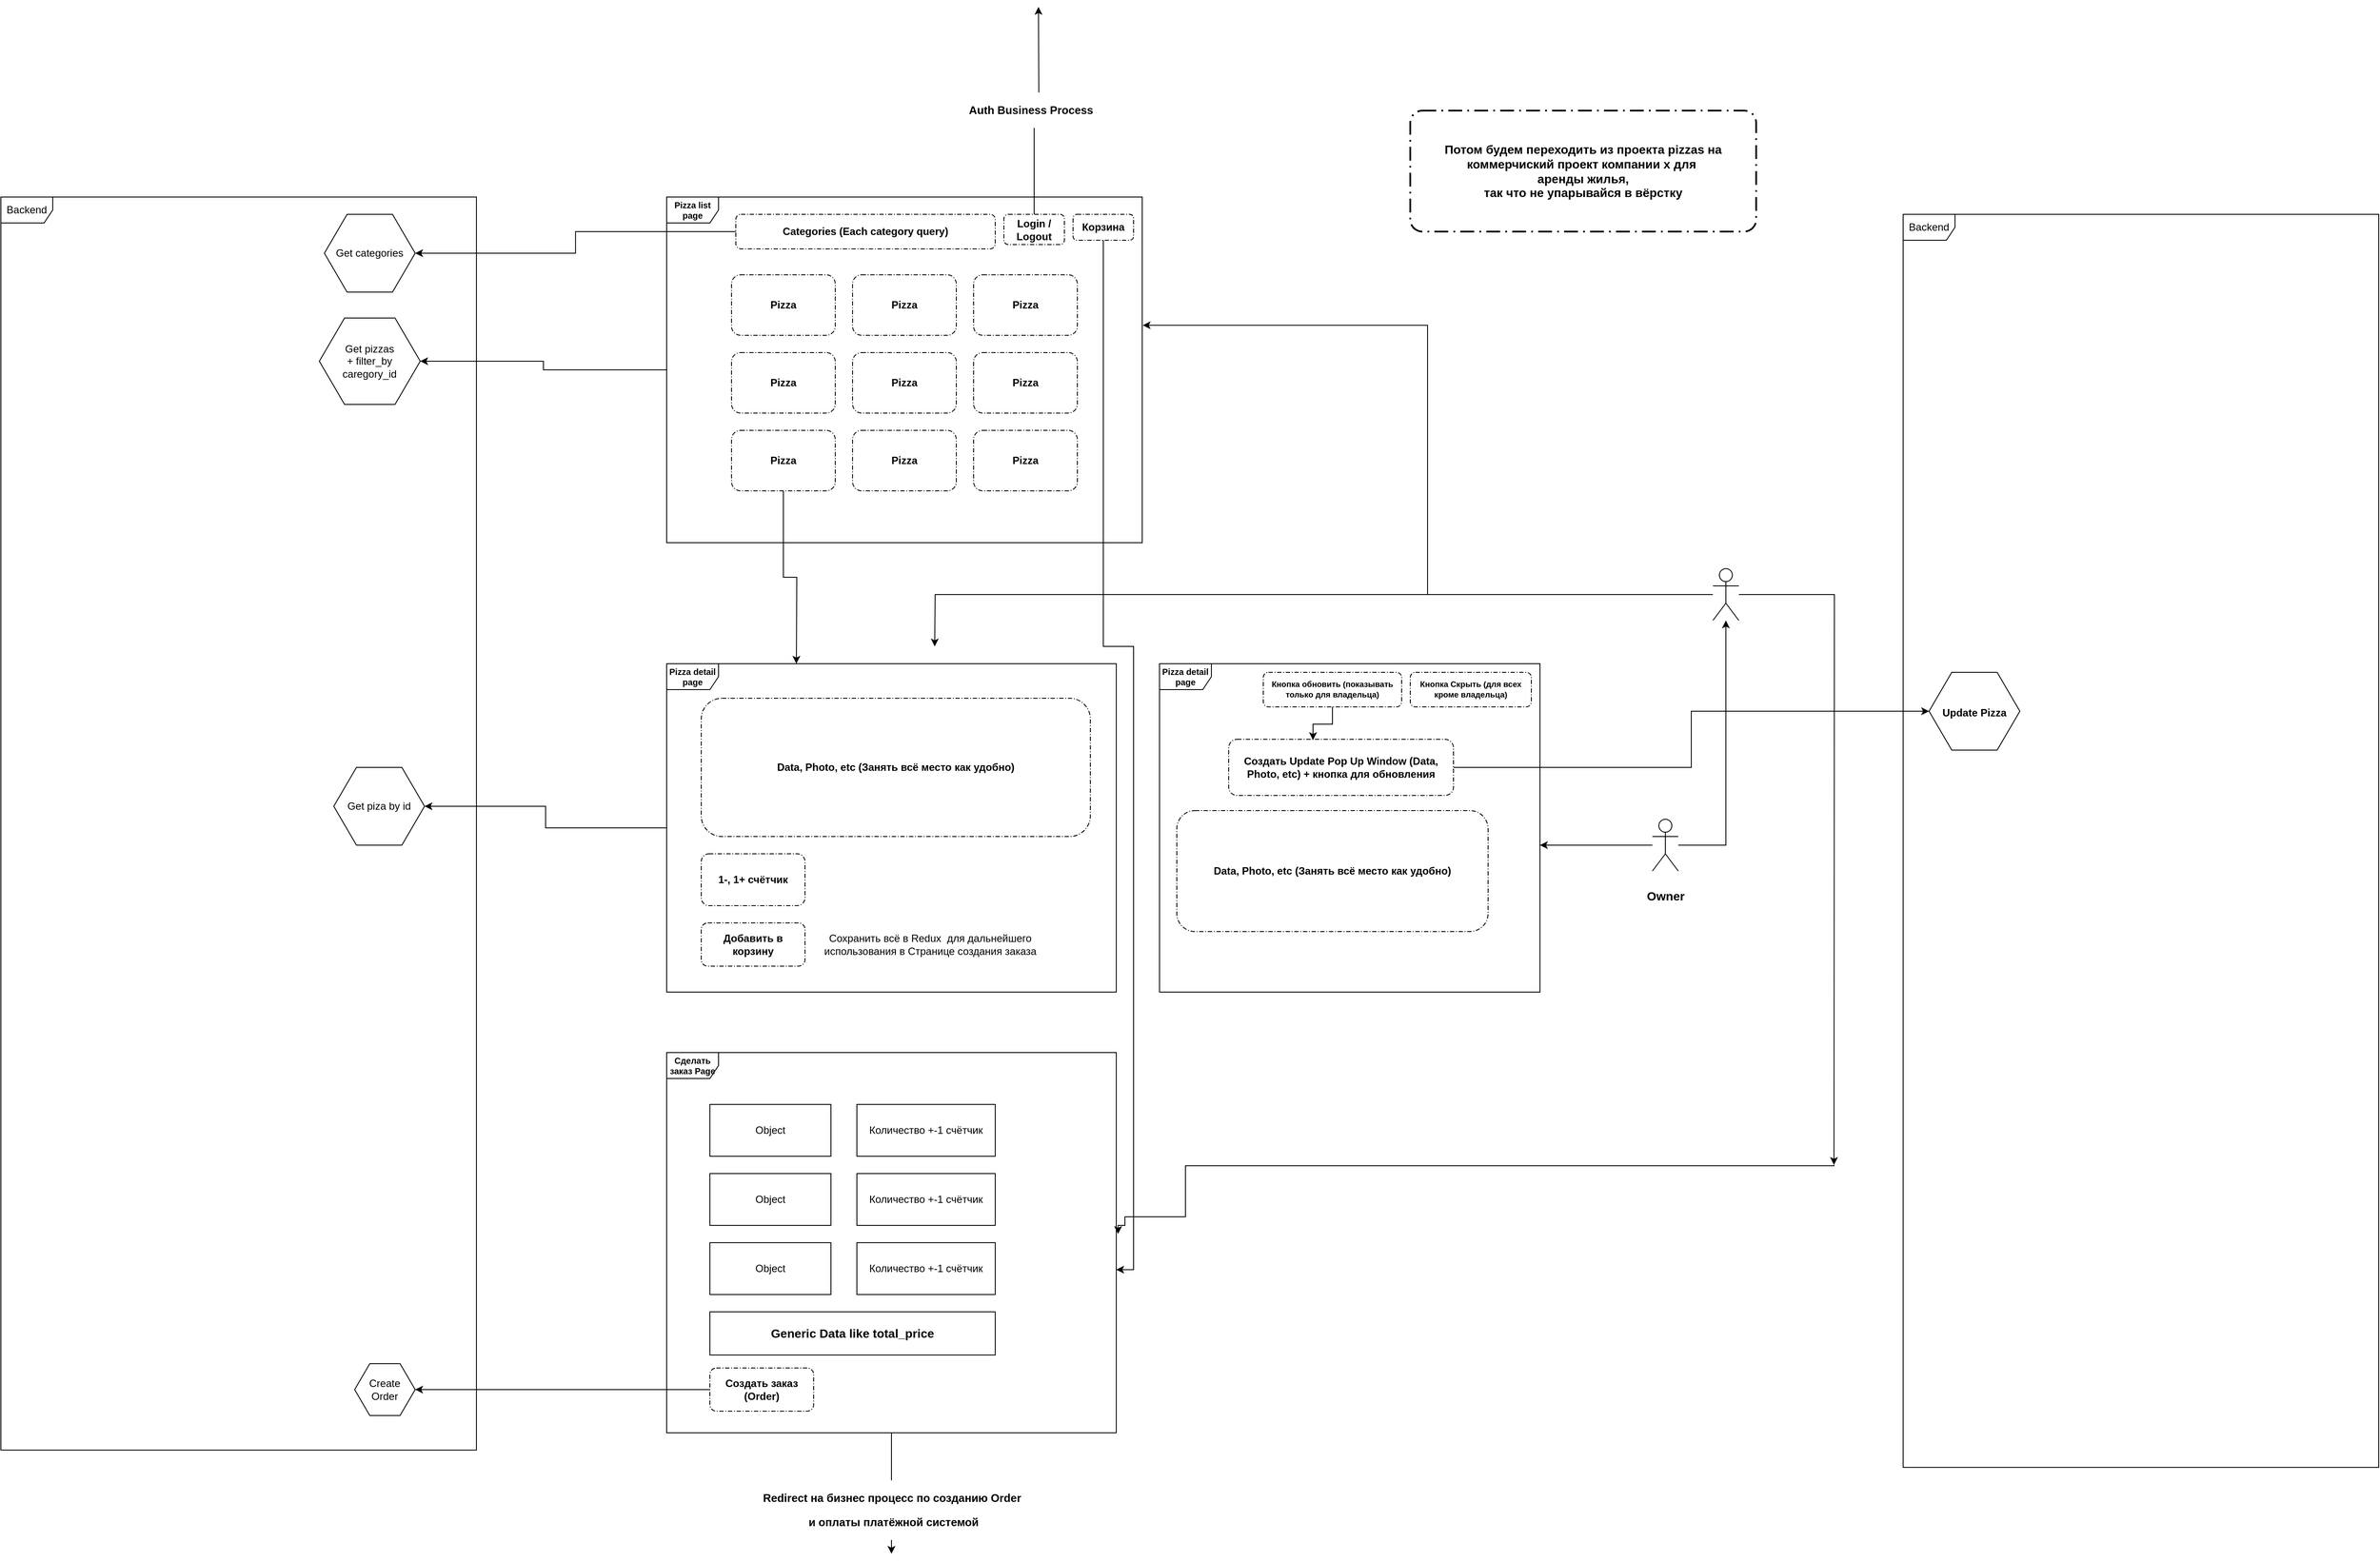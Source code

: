<mxfile version="24.6.4" type="device">
  <diagram id="R2lEEEUBdFMjLlhIrx00" name="Page-1">
    <mxGraphModel dx="4435" dy="3195" grid="1" gridSize="10" guides="1" tooltips="1" connect="1" arrows="1" fold="1" page="1" pageScale="1" pageWidth="850" pageHeight="1100" math="0" shadow="0" extFonts="Permanent Marker^https://fonts.googleapis.com/css?family=Permanent+Marker">
      <root>
        <mxCell id="0" />
        <mxCell id="1" parent="0" />
        <mxCell id="tLZzEFcxGO2p9wziNyOv-50" style="edgeStyle=orthogonalEdgeStyle;rounded=0;orthogonalLoop=1;jettySize=auto;html=1;entryX=1;entryY=0.5;entryDx=0;entryDy=0;" edge="1" parent="1" source="tLZzEFcxGO2p9wziNyOv-1" target="tLZzEFcxGO2p9wziNyOv-48">
          <mxGeometry relative="1" as="geometry" />
        </mxCell>
        <mxCell id="tLZzEFcxGO2p9wziNyOv-1" value="&lt;h5&gt;Pizza list page&lt;/h5&gt;" style="shape=umlFrame;whiteSpace=wrap;html=1;pointerEvents=0;" vertex="1" parent="1">
          <mxGeometry x="170" y="140" width="550" height="400" as="geometry" />
        </mxCell>
        <mxCell id="tLZzEFcxGO2p9wziNyOv-6" value="&lt;h2&gt;Pizza&lt;/h2&gt;" style="points=[[0.25,0,0],[0.5,0,0],[0.75,0,0],[1,0.25,0],[1,0.5,0],[1,0.75,0],[0.75,1,0],[0.5,1,0],[0.25,1,0],[0,0.75,0],[0,0.5,0],[0,0.25,0]];rounded=1;dashed=1;dashPattern=5 2 1 2;labelPosition=center;verticalLabelPosition=middle;align=center;verticalAlign=middle;fontSize=8;html=1;whiteSpace=wrap;" vertex="1" parent="1">
          <mxGeometry x="245" y="230" width="120" height="70" as="geometry" />
        </mxCell>
        <mxCell id="tLZzEFcxGO2p9wziNyOv-7" value="&lt;h2&gt;Pizza&lt;/h2&gt;" style="points=[[0.25,0,0],[0.5,0,0],[0.75,0,0],[1,0.25,0],[1,0.5,0],[1,0.75,0],[0.75,1,0],[0.5,1,0],[0.25,1,0],[0,0.75,0],[0,0.5,0],[0,0.25,0]];rounded=1;dashed=1;dashPattern=5 2 1 2;labelPosition=center;verticalLabelPosition=middle;align=center;verticalAlign=middle;fontSize=8;html=1;whiteSpace=wrap;" vertex="1" parent="1">
          <mxGeometry x="245" y="320" width="120" height="70" as="geometry" />
        </mxCell>
        <mxCell id="tLZzEFcxGO2p9wziNyOv-8" value="&lt;h2&gt;Pizza&lt;/h2&gt;" style="points=[[0.25,0,0],[0.5,0,0],[0.75,0,0],[1,0.25,0],[1,0.5,0],[1,0.75,0],[0.75,1,0],[0.5,1,0],[0.25,1,0],[0,0.75,0],[0,0.5,0],[0,0.25,0]];rounded=1;dashed=1;dashPattern=5 2 1 2;labelPosition=center;verticalLabelPosition=middle;align=center;verticalAlign=middle;fontSize=8;html=1;whiteSpace=wrap;" vertex="1" parent="1">
          <mxGeometry x="385" y="320" width="120" height="70" as="geometry" />
        </mxCell>
        <mxCell id="tLZzEFcxGO2p9wziNyOv-9" value="&lt;h2&gt;Pizza&lt;/h2&gt;" style="points=[[0.25,0,0],[0.5,0,0],[0.75,0,0],[1,0.25,0],[1,0.5,0],[1,0.75,0],[0.75,1,0],[0.5,1,0],[0.25,1,0],[0,0.75,0],[0,0.5,0],[0,0.25,0]];rounded=1;dashed=1;dashPattern=5 2 1 2;labelPosition=center;verticalLabelPosition=middle;align=center;verticalAlign=middle;fontSize=8;html=1;whiteSpace=wrap;" vertex="1" parent="1">
          <mxGeometry x="385" y="230" width="120" height="70" as="geometry" />
        </mxCell>
        <mxCell id="tLZzEFcxGO2p9wziNyOv-12" value="&lt;h2&gt;Pizza&lt;/h2&gt;" style="points=[[0.25,0,0],[0.5,0,0],[0.75,0,0],[1,0.25,0],[1,0.5,0],[1,0.75,0],[0.75,1,0],[0.5,1,0],[0.25,1,0],[0,0.75,0],[0,0.5,0],[0,0.25,0]];rounded=1;dashed=1;dashPattern=5 2 1 2;labelPosition=center;verticalLabelPosition=middle;align=center;verticalAlign=middle;fontSize=8;html=1;whiteSpace=wrap;" vertex="1" parent="1">
          <mxGeometry x="525" y="230" width="120" height="70" as="geometry" />
        </mxCell>
        <mxCell id="tLZzEFcxGO2p9wziNyOv-13" value="&lt;h2&gt;Pizza&lt;/h2&gt;" style="points=[[0.25,0,0],[0.5,0,0],[0.75,0,0],[1,0.25,0],[1,0.5,0],[1,0.75,0],[0.75,1,0],[0.5,1,0],[0.25,1,0],[0,0.75,0],[0,0.5,0],[0,0.25,0]];rounded=1;dashed=1;dashPattern=5 2 1 2;labelPosition=center;verticalLabelPosition=middle;align=center;verticalAlign=middle;fontSize=8;html=1;whiteSpace=wrap;" vertex="1" parent="1">
          <mxGeometry x="525" y="320" width="120" height="70" as="geometry" />
        </mxCell>
        <mxCell id="tLZzEFcxGO2p9wziNyOv-17" style="edgeStyle=orthogonalEdgeStyle;rounded=0;orthogonalLoop=1;jettySize=auto;html=1;" edge="1" parent="1" source="tLZzEFcxGO2p9wziNyOv-14">
          <mxGeometry relative="1" as="geometry">
            <mxPoint x="320" y="680" as="targetPoint" />
          </mxGeometry>
        </mxCell>
        <mxCell id="tLZzEFcxGO2p9wziNyOv-14" value="&lt;h2&gt;Pizza&lt;/h2&gt;" style="points=[[0.25,0,0],[0.5,0,0],[0.75,0,0],[1,0.25,0],[1,0.5,0],[1,0.75,0],[0.75,1,0],[0.5,1,0],[0.25,1,0],[0,0.75,0],[0,0.5,0],[0,0.25,0]];rounded=1;dashed=1;dashPattern=5 2 1 2;labelPosition=center;verticalLabelPosition=middle;align=center;verticalAlign=middle;fontSize=8;html=1;whiteSpace=wrap;" vertex="1" parent="1">
          <mxGeometry x="245" y="410" width="120" height="70" as="geometry" />
        </mxCell>
        <mxCell id="tLZzEFcxGO2p9wziNyOv-15" value="&lt;h2&gt;Pizza&lt;/h2&gt;" style="points=[[0.25,0,0],[0.5,0,0],[0.75,0,0],[1,0.25,0],[1,0.5,0],[1,0.75,0],[0.75,1,0],[0.5,1,0],[0.25,1,0],[0,0.75,0],[0,0.5,0],[0,0.25,0]];rounded=1;dashed=1;dashPattern=5 2 1 2;labelPosition=center;verticalLabelPosition=middle;align=center;verticalAlign=middle;fontSize=8;html=1;whiteSpace=wrap;" vertex="1" parent="1">
          <mxGeometry x="385" y="410" width="120" height="70" as="geometry" />
        </mxCell>
        <mxCell id="tLZzEFcxGO2p9wziNyOv-16" value="&lt;h2&gt;Pizza&lt;/h2&gt;" style="points=[[0.25,0,0],[0.5,0,0],[0.75,0,0],[1,0.25,0],[1,0.5,0],[1,0.75,0],[0.75,1,0],[0.5,1,0],[0.25,1,0],[0,0.75,0],[0,0.5,0],[0,0.25,0]];rounded=1;dashed=1;dashPattern=5 2 1 2;labelPosition=center;verticalLabelPosition=middle;align=center;verticalAlign=middle;fontSize=8;html=1;whiteSpace=wrap;" vertex="1" parent="1">
          <mxGeometry x="525" y="410" width="120" height="70" as="geometry" />
        </mxCell>
        <mxCell id="tLZzEFcxGO2p9wziNyOv-73" style="edgeStyle=orthogonalEdgeStyle;rounded=0;orthogonalLoop=1;jettySize=auto;html=1;" edge="1" parent="1" source="tLZzEFcxGO2p9wziNyOv-18" target="tLZzEFcxGO2p9wziNyOv-69">
          <mxGeometry relative="1" as="geometry" />
        </mxCell>
        <mxCell id="tLZzEFcxGO2p9wziNyOv-18" value="&lt;h5&gt;Pizza detail page&lt;/h5&gt;" style="shape=umlFrame;whiteSpace=wrap;html=1;pointerEvents=0;" vertex="1" parent="1">
          <mxGeometry x="170" y="680" width="520" height="380" as="geometry" />
        </mxCell>
        <mxCell id="tLZzEFcxGO2p9wziNyOv-23" value="&lt;h2&gt;Добавить в корзину&lt;/h2&gt;" style="points=[[0.25,0,0],[0.5,0,0],[0.75,0,0],[1,0.25,0],[1,0.5,0],[1,0.75,0],[0.75,1,0],[0.5,1,0],[0.25,1,0],[0,0.75,0],[0,0.5,0],[0,0.25,0]];rounded=1;dashed=1;dashPattern=5 2 1 2;labelPosition=center;verticalLabelPosition=middle;align=center;verticalAlign=middle;fontSize=8;html=1;whiteSpace=wrap;" vertex="1" parent="1">
          <mxGeometry x="210" y="980" width="120" height="50" as="geometry" />
        </mxCell>
        <mxCell id="tLZzEFcxGO2p9wziNyOv-24" value="&lt;h2&gt;1-, 1+ счётчик&lt;/h2&gt;" style="points=[[0.25,0,0],[0.5,0,0],[0.75,0,0],[1,0.25,0],[1,0.5,0],[1,0.75,0],[0.75,1,0],[0.5,1,0],[0.25,1,0],[0,0.75,0],[0,0.5,0],[0,0.25,0]];rounded=1;dashed=1;dashPattern=5 2 1 2;labelPosition=center;verticalLabelPosition=middle;align=center;verticalAlign=middle;fontSize=8;html=1;whiteSpace=wrap;" vertex="1" parent="1">
          <mxGeometry x="210" y="900" width="120" height="60" as="geometry" />
        </mxCell>
        <mxCell id="tLZzEFcxGO2p9wziNyOv-105" style="edgeStyle=orthogonalEdgeStyle;rounded=0;orthogonalLoop=1;jettySize=auto;html=1;" edge="1" parent="1" source="tLZzEFcxGO2p9wziNyOv-32">
          <mxGeometry relative="1" as="geometry">
            <mxPoint x="430" y="1710" as="targetPoint" />
          </mxGeometry>
        </mxCell>
        <mxCell id="tLZzEFcxGO2p9wziNyOv-106" value="&lt;h3&gt;Redirect на бизнес процесс по созданию Order&amp;nbsp;&lt;/h3&gt;&lt;h3&gt;и оплаты платёжной системой&lt;/h3&gt;" style="edgeLabel;html=1;align=center;verticalAlign=middle;resizable=0;points=[];" vertex="1" connectable="0" parent="tLZzEFcxGO2p9wziNyOv-105">
          <mxGeometry x="0.275" y="1" relative="1" as="geometry">
            <mxPoint as="offset" />
          </mxGeometry>
        </mxCell>
        <mxCell id="tLZzEFcxGO2p9wziNyOv-32" value="&lt;h5&gt;Сделать заказ Page&lt;/h5&gt;" style="shape=umlFrame;whiteSpace=wrap;html=1;pointerEvents=0;" vertex="1" parent="1">
          <mxGeometry x="170" y="1130" width="520" height="440" as="geometry" />
        </mxCell>
        <mxCell id="tLZzEFcxGO2p9wziNyOv-35" value="&lt;h2&gt;Data, Photo, etc (Занять всё место как удобно)&lt;/h2&gt;" style="points=[[0.25,0,0],[0.5,0,0],[0.75,0,0],[1,0.25,0],[1,0.5,0],[1,0.75,0],[0.75,1,0],[0.5,1,0],[0.25,1,0],[0,0.75,0],[0,0.5,0],[0,0.25,0]];rounded=1;dashed=1;dashPattern=5 2 1 2;labelPosition=center;verticalLabelPosition=middle;align=center;verticalAlign=middle;fontSize=8;html=1;whiteSpace=wrap;" vertex="1" parent="1">
          <mxGeometry x="210" y="720" width="450" height="160" as="geometry" />
        </mxCell>
        <mxCell id="tLZzEFcxGO2p9wziNyOv-36" value="Object" style="html=1;whiteSpace=wrap;" vertex="1" parent="1">
          <mxGeometry x="220" y="1190" width="140" height="60" as="geometry" />
        </mxCell>
        <mxCell id="tLZzEFcxGO2p9wziNyOv-37" value="Object" style="html=1;whiteSpace=wrap;" vertex="1" parent="1">
          <mxGeometry x="220" y="1270" width="140" height="60" as="geometry" />
        </mxCell>
        <mxCell id="tLZzEFcxGO2p9wziNyOv-38" value="Object" style="html=1;whiteSpace=wrap;" vertex="1" parent="1">
          <mxGeometry x="220" y="1350" width="140" height="60" as="geometry" />
        </mxCell>
        <mxCell id="tLZzEFcxGO2p9wziNyOv-39" value="Количество +-1 счётчик" style="html=1;whiteSpace=wrap;" vertex="1" parent="1">
          <mxGeometry x="390" y="1350" width="160" height="60" as="geometry" />
        </mxCell>
        <mxCell id="tLZzEFcxGO2p9wziNyOv-40" value="Количество +-1 счётчик" style="html=1;whiteSpace=wrap;" vertex="1" parent="1">
          <mxGeometry x="390" y="1270" width="160" height="60" as="geometry" />
        </mxCell>
        <mxCell id="tLZzEFcxGO2p9wziNyOv-41" value="Количество +-1 счётчик" style="html=1;whiteSpace=wrap;" vertex="1" parent="1">
          <mxGeometry x="390" y="1190" width="160" height="60" as="geometry" />
        </mxCell>
        <mxCell id="tLZzEFcxGO2p9wziNyOv-45" style="edgeStyle=orthogonalEdgeStyle;rounded=0;orthogonalLoop=1;jettySize=auto;html=1;entryX=1;entryY=0.5;entryDx=0;entryDy=0;" edge="1" parent="1" source="tLZzEFcxGO2p9wziNyOv-44" target="tLZzEFcxGO2p9wziNyOv-47">
          <mxGeometry relative="1" as="geometry">
            <mxPoint x="60" y="1515" as="targetPoint" />
          </mxGeometry>
        </mxCell>
        <mxCell id="tLZzEFcxGO2p9wziNyOv-44" value="&lt;h2&gt;Cоздать заказ (Order)&lt;/h2&gt;" style="points=[[0.25,0,0],[0.5,0,0],[0.75,0,0],[1,0.25,0],[1,0.5,0],[1,0.75,0],[0.75,1,0],[0.5,1,0],[0.25,1,0],[0,0.75,0],[0,0.5,0],[0,0.25,0]];rounded=1;dashed=1;dashPattern=5 2 1 2;labelPosition=center;verticalLabelPosition=middle;align=center;verticalAlign=middle;fontSize=8;html=1;whiteSpace=wrap;" vertex="1" parent="1">
          <mxGeometry x="220" y="1495" width="120" height="50" as="geometry" />
        </mxCell>
        <mxCell id="tLZzEFcxGO2p9wziNyOv-46" value="Backend" style="shape=umlFrame;whiteSpace=wrap;html=1;pointerEvents=0;" vertex="1" parent="1">
          <mxGeometry x="-600" y="140" width="550" height="1450" as="geometry" />
        </mxCell>
        <mxCell id="tLZzEFcxGO2p9wziNyOv-47" value="Create Order" style="shape=mxgraph.bpmn.conversation;perimeter=hexagonPerimeter2;whiteSpace=wrap;html=1;aspect=fixed;bpmnConversationType=conv;" vertex="1" parent="1">
          <mxGeometry x="-190.83" y="1490" width="70" height="60" as="geometry" />
        </mxCell>
        <mxCell id="tLZzEFcxGO2p9wziNyOv-48" value="Get pizzas&lt;div&gt;+ filter_by caregory_id&lt;/div&gt;" style="shape=mxgraph.bpmn.conversation;perimeter=hexagonPerimeter2;whiteSpace=wrap;html=1;aspect=fixed;bpmnConversationType=conv;" vertex="1" parent="1">
          <mxGeometry x="-231.67" y="280" width="116.67" height="100" as="geometry" />
        </mxCell>
        <mxCell id="tLZzEFcxGO2p9wziNyOv-83" style="edgeStyle=orthogonalEdgeStyle;rounded=0;orthogonalLoop=1;jettySize=auto;html=1;" edge="1" parent="1" source="tLZzEFcxGO2p9wziNyOv-51">
          <mxGeometry relative="1" as="geometry">
            <mxPoint x="480" y="660" as="targetPoint" />
          </mxGeometry>
        </mxCell>
        <mxCell id="tLZzEFcxGO2p9wziNyOv-85" style="rounded=0;orthogonalLoop=1;jettySize=auto;html=1;edgeStyle=orthogonalEdgeStyle;" edge="1" parent="1" source="tLZzEFcxGO2p9wziNyOv-51">
          <mxGeometry relative="1" as="geometry">
            <mxPoint x="1520" y="1260" as="targetPoint" />
          </mxGeometry>
        </mxCell>
        <mxCell id="tLZzEFcxGO2p9wziNyOv-51" value="&lt;h2&gt;&lt;font color=&quot;#ffffff&quot;&gt;User&lt;/font&gt;&lt;/h2&gt;" style="shape=umlActor;verticalLabelPosition=bottom;verticalAlign=top;html=1;" vertex="1" parent="1">
          <mxGeometry x="1380" y="570" width="30" height="60" as="geometry" />
        </mxCell>
        <mxCell id="tLZzEFcxGO2p9wziNyOv-62" style="edgeStyle=orthogonalEdgeStyle;rounded=0;orthogonalLoop=1;jettySize=auto;html=1;" edge="1" parent="1" source="tLZzEFcxGO2p9wziNyOv-61" target="tLZzEFcxGO2p9wziNyOv-51">
          <mxGeometry relative="1" as="geometry" />
        </mxCell>
        <mxCell id="tLZzEFcxGO2p9wziNyOv-78" style="edgeStyle=orthogonalEdgeStyle;rounded=0;orthogonalLoop=1;jettySize=auto;html=1;" edge="1" parent="1" source="tLZzEFcxGO2p9wziNyOv-61" target="tLZzEFcxGO2p9wziNyOv-77">
          <mxGeometry relative="1" as="geometry">
            <Array as="points">
              <mxPoint x="1210" y="890" />
              <mxPoint x="1210" y="890" />
            </Array>
          </mxGeometry>
        </mxCell>
        <mxCell id="tLZzEFcxGO2p9wziNyOv-61" value="&lt;h3&gt;Owner&lt;/h3&gt;" style="shape=umlActor;verticalLabelPosition=bottom;verticalAlign=top;html=1;" vertex="1" parent="1">
          <mxGeometry x="1310" y="860" width="30" height="60" as="geometry" />
        </mxCell>
        <mxCell id="tLZzEFcxGO2p9wziNyOv-69" value="Get piza by id" style="shape=mxgraph.bpmn.conversation;perimeter=hexagonPerimeter2;whiteSpace=wrap;html=1;aspect=fixed;bpmnConversationType=conv;" vertex="1" parent="1">
          <mxGeometry x="-215" y="800" width="105" height="90" as="geometry" />
        </mxCell>
        <mxCell id="tLZzEFcxGO2p9wziNyOv-74" value="&lt;h2&gt;Корзина&lt;/h2&gt;" style="points=[[0.25,0,0],[0.5,0,0],[0.75,0,0],[1,0.25,0],[1,0.5,0],[1,0.75,0],[0.75,1,0],[0.5,1,0],[0.25,1,0],[0,0.75,0],[0,0.5,0],[0,0.25,0]];rounded=1;dashed=1;dashPattern=5 2 1 2;labelPosition=center;verticalLabelPosition=middle;align=center;verticalAlign=middle;fontSize=8;html=1;whiteSpace=wrap;" vertex="1" parent="1">
          <mxGeometry x="640" y="160" width="70" height="30" as="geometry" />
        </mxCell>
        <mxCell id="tLZzEFcxGO2p9wziNyOv-75" style="edgeStyle=orthogonalEdgeStyle;rounded=0;orthogonalLoop=1;jettySize=auto;html=1;entryX=1;entryY=0.571;entryDx=0;entryDy=0;entryPerimeter=0;" edge="1" parent="1" source="tLZzEFcxGO2p9wziNyOv-74" target="tLZzEFcxGO2p9wziNyOv-32">
          <mxGeometry relative="1" as="geometry" />
        </mxCell>
        <mxCell id="tLZzEFcxGO2p9wziNyOv-76" value="Сохранить всё в Redux&amp;nbsp; для дальнейшего использования в Странице создания заказа" style="text;html=1;strokeColor=none;fillColor=none;align=center;verticalAlign=middle;whiteSpace=wrap;rounded=0;" vertex="1" parent="1">
          <mxGeometry x="340" y="980" width="270" height="50" as="geometry" />
        </mxCell>
        <mxCell id="tLZzEFcxGO2p9wziNyOv-77" value="&lt;h5&gt;Pizza detail page&lt;/h5&gt;" style="shape=umlFrame;whiteSpace=wrap;html=1;pointerEvents=0;" vertex="1" parent="1">
          <mxGeometry x="740" y="680" width="440" height="380" as="geometry" />
        </mxCell>
        <mxCell id="tLZzEFcxGO2p9wziNyOv-82" style="edgeStyle=orthogonalEdgeStyle;rounded=0;orthogonalLoop=1;jettySize=auto;html=1;entryX=1.001;entryY=0.371;entryDx=0;entryDy=0;entryPerimeter=0;" edge="1" parent="1" source="tLZzEFcxGO2p9wziNyOv-51" target="tLZzEFcxGO2p9wziNyOv-1">
          <mxGeometry relative="1" as="geometry" />
        </mxCell>
        <mxCell id="tLZzEFcxGO2p9wziNyOv-89" style="edgeStyle=orthogonalEdgeStyle;rounded=0;orthogonalLoop=1;jettySize=auto;html=1;entryX=1.004;entryY=0.477;entryDx=0;entryDy=0;entryPerimeter=0;" edge="1" parent="1" target="tLZzEFcxGO2p9wziNyOv-32">
          <mxGeometry relative="1" as="geometry">
            <mxPoint x="620" y="1320" as="targetPoint" />
            <mxPoint x="1520" y="1260" as="sourcePoint" />
            <Array as="points">
              <mxPoint x="1520" y="1261" />
              <mxPoint x="770" y="1261" />
              <mxPoint x="770" y="1320" />
              <mxPoint x="700" y="1320" />
              <mxPoint x="700" y="1330" />
            </Array>
          </mxGeometry>
        </mxCell>
        <mxCell id="tLZzEFcxGO2p9wziNyOv-90" value="&lt;h3&gt;Потом будем переходить из проекта pizzas на коммерчиский проект компании x для&amp;nbsp;&lt;br&gt;аренды жилья,&lt;br&gt;так что не упарывайся в вёрстку&lt;/h3&gt;" style="points=[[0.25,0,0],[0.5,0,0],[0.75,0,0],[1,0.25,0],[1,0.5,0],[1,0.75,0],[0.75,1,0],[0.5,1,0],[0.25,1,0],[0,0.75,0],[0,0.5,0],[0,0.25,0]];rounded=1;arcSize=10;dashed=1;fillColor=none;gradientColor=none;dashPattern=8 3 1 3;strokeWidth=2;whiteSpace=wrap;html=1;" vertex="1" parent="1">
          <mxGeometry x="1030" y="40" width="400" height="140" as="geometry" />
        </mxCell>
        <mxCell id="tLZzEFcxGO2p9wziNyOv-92" value="&lt;h2&gt;Data, Photo, etc (Занять всё место как удобно)&lt;/h2&gt;" style="points=[[0.25,0,0],[0.5,0,0],[0.75,0,0],[1,0.25,0],[1,0.5,0],[1,0.75,0],[0.75,1,0],[0.5,1,0],[0.25,1,0],[0,0.75,0],[0,0.5,0],[0,0.25,0]];rounded=1;dashed=1;dashPattern=5 2 1 2;labelPosition=center;verticalLabelPosition=middle;align=center;verticalAlign=middle;fontSize=8;html=1;whiteSpace=wrap;" vertex="1" parent="1">
          <mxGeometry x="760" y="850" width="360" height="140" as="geometry" />
        </mxCell>
        <mxCell id="tLZzEFcxGO2p9wziNyOv-100" style="edgeStyle=orthogonalEdgeStyle;rounded=0;orthogonalLoop=1;jettySize=auto;html=1;entryX=0;entryY=0.5;entryDx=0;entryDy=0;" edge="1" parent="1" source="tLZzEFcxGO2p9wziNyOv-93" target="tLZzEFcxGO2p9wziNyOv-99">
          <mxGeometry relative="1" as="geometry" />
        </mxCell>
        <mxCell id="tLZzEFcxGO2p9wziNyOv-93" value="&lt;h2&gt;Создать Update Pop Up Window (Data, Photo, etc) + кнопка для обновления&lt;/h2&gt;" style="points=[[0.25,0,0],[0.5,0,0],[0.75,0,0],[1,0.25,0],[1,0.5,0],[1,0.75,0],[0.75,1,0],[0.5,1,0],[0.25,1,0],[0,0.75,0],[0,0.5,0],[0,0.25,0]];rounded=1;dashed=1;dashPattern=5 2 1 2;labelPosition=center;verticalLabelPosition=middle;align=center;verticalAlign=middle;fontSize=8;html=1;whiteSpace=wrap;" vertex="1" parent="1">
          <mxGeometry x="820" y="767.5" width="260" height="65" as="geometry" />
        </mxCell>
        <mxCell id="tLZzEFcxGO2p9wziNyOv-94" style="edgeStyle=orthogonalEdgeStyle;rounded=0;orthogonalLoop=1;jettySize=auto;html=1;entryX=0.375;entryY=0.013;entryDx=0;entryDy=0;entryPerimeter=0;" edge="1" parent="1" source="tLZzEFcxGO2p9wziNyOv-96" target="tLZzEFcxGO2p9wziNyOv-93">
          <mxGeometry relative="1" as="geometry" />
        </mxCell>
        <mxCell id="tLZzEFcxGO2p9wziNyOv-95" value="&lt;h3&gt;Кнопка Скрыть (для всех кроме владельца)&lt;/h3&gt;" style="points=[[0.25,0,0],[0.5,0,0],[0.75,0,0],[1,0.25,0],[1,0.5,0],[1,0.75,0],[0.75,1,0],[0.5,1,0],[0.25,1,0],[0,0.75,0],[0,0.5,0],[0,0.25,0]];rounded=1;dashed=1;dashPattern=5 2 1 2;labelPosition=center;verticalLabelPosition=middle;align=center;verticalAlign=middle;fontSize=8;html=1;whiteSpace=wrap;" vertex="1" parent="1">
          <mxGeometry x="1030" y="690" width="140" height="40" as="geometry" />
        </mxCell>
        <mxCell id="tLZzEFcxGO2p9wziNyOv-96" value="&lt;h3&gt;Кнопка обновить (показывать только для владельца)&lt;/h3&gt;" style="points=[[0.25,0,0],[0.5,0,0],[0.75,0,0],[1,0.25,0],[1,0.5,0],[1,0.75,0],[0.75,1,0],[0.5,1,0],[0.25,1,0],[0,0.75,0],[0,0.5,0],[0,0.25,0]];rounded=1;dashed=1;dashPattern=5 2 1 2;labelPosition=center;verticalLabelPosition=middle;align=center;verticalAlign=middle;fontSize=8;html=1;whiteSpace=wrap;" vertex="1" parent="1">
          <mxGeometry x="860" y="690" width="160" height="40" as="geometry" />
        </mxCell>
        <mxCell id="tLZzEFcxGO2p9wziNyOv-97" value="Backend" style="shape=umlFrame;whiteSpace=wrap;html=1;pointerEvents=0;" vertex="1" parent="1">
          <mxGeometry x="1600" y="160" width="550" height="1450" as="geometry" />
        </mxCell>
        <mxCell id="tLZzEFcxGO2p9wziNyOv-99" value="&lt;h2&gt;&lt;span style=&quot;background-color: initial; font-size: 12px;&quot;&gt;Update Pizza&lt;/span&gt;&lt;/h2&gt;" style="shape=mxgraph.bpmn.conversation;perimeter=hexagonPerimeter2;whiteSpace=wrap;html=1;aspect=fixed;bpmnConversationType=conv;" vertex="1" parent="1">
          <mxGeometry x="1630" y="690" width="105" height="90" as="geometry" />
        </mxCell>
        <mxCell id="tLZzEFcxGO2p9wziNyOv-107" value="Get categories" style="shape=mxgraph.bpmn.conversation;perimeter=hexagonPerimeter2;whiteSpace=wrap;html=1;aspect=fixed;bpmnConversationType=conv;" vertex="1" parent="1">
          <mxGeometry x="-225.84" y="160" width="105.01" height="90" as="geometry" />
        </mxCell>
        <mxCell id="tLZzEFcxGO2p9wziNyOv-110" style="edgeStyle=orthogonalEdgeStyle;rounded=0;orthogonalLoop=1;jettySize=auto;html=1;" edge="1" parent="1" source="tLZzEFcxGO2p9wziNyOv-109" target="tLZzEFcxGO2p9wziNyOv-107">
          <mxGeometry relative="1" as="geometry" />
        </mxCell>
        <mxCell id="tLZzEFcxGO2p9wziNyOv-109" value="&lt;h2&gt;Categories (Each category query)&lt;/h2&gt;" style="points=[[0.25,0,0],[0.5,0,0],[0.75,0,0],[1,0.25,0],[1,0.5,0],[1,0.75,0],[0.75,1,0],[0.5,1,0],[0.25,1,0],[0,0.75,0],[0,0.5,0],[0,0.25,0]];rounded=1;dashed=1;dashPattern=5 2 1 2;labelPosition=center;verticalLabelPosition=middle;align=center;verticalAlign=middle;fontSize=8;html=1;whiteSpace=wrap;" vertex="1" parent="1">
          <mxGeometry x="250" y="160" width="300" height="40" as="geometry" />
        </mxCell>
        <mxCell id="tLZzEFcxGO2p9wziNyOv-112" value="&lt;h3&gt;Generic Data like total_price&lt;/h3&gt;" style="html=1;whiteSpace=wrap;" vertex="1" parent="1">
          <mxGeometry x="220" y="1430" width="330" height="50" as="geometry" />
        </mxCell>
        <mxCell id="tLZzEFcxGO2p9wziNyOv-115" style="edgeStyle=orthogonalEdgeStyle;rounded=0;orthogonalLoop=1;jettySize=auto;html=1;" edge="1" parent="1" source="tLZzEFcxGO2p9wziNyOv-113">
          <mxGeometry relative="1" as="geometry">
            <mxPoint x="600" y="-80" as="targetPoint" />
          </mxGeometry>
        </mxCell>
        <mxCell id="tLZzEFcxGO2p9wziNyOv-116" value="&lt;h3&gt;Auth Business Process&lt;/h3&gt;" style="edgeLabel;html=1;align=center;verticalAlign=middle;resizable=0;points=[];" vertex="1" connectable="0" parent="tLZzEFcxGO2p9wziNyOv-115">
          <mxGeometry x="-0.026" y="4" relative="1" as="geometry">
            <mxPoint x="-4" y="2" as="offset" />
          </mxGeometry>
        </mxCell>
        <mxCell id="tLZzEFcxGO2p9wziNyOv-113" value="&lt;h2&gt;Login / Logout&lt;/h2&gt;" style="points=[[0.25,0,0],[0.5,0,0],[0.75,0,0],[1,0.25,0],[1,0.5,0],[1,0.75,0],[0.75,1,0],[0.5,1,0],[0.25,1,0],[0,0.75,0],[0,0.5,0],[0,0.25,0]];rounded=1;dashed=1;dashPattern=5 2 1 2;labelPosition=center;verticalLabelPosition=middle;align=center;verticalAlign=middle;fontSize=8;html=1;whiteSpace=wrap;" vertex="1" parent="1">
          <mxGeometry x="560" y="160" width="70" height="35" as="geometry" />
        </mxCell>
      </root>
    </mxGraphModel>
  </diagram>
</mxfile>
